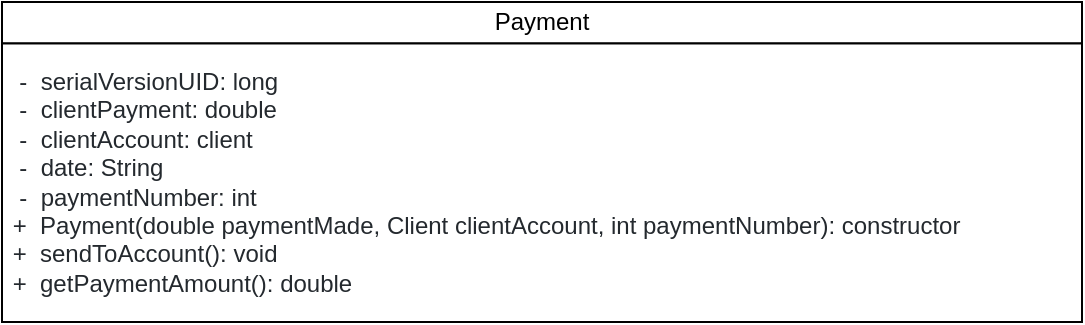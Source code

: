 <mxfile version="12.7.4" type="device"><diagram id="CLRaHryyYa0xOvTVhCor" name="Page-1"><mxGraphModel dx="706" dy="446" grid="1" gridSize="10" guides="1" tooltips="1" connect="1" arrows="1" fold="1" page="1" pageScale="1" pageWidth="850" pageHeight="1100" math="0" shadow="0"><root><mxCell id="0"/><mxCell id="1" parent="0"/><mxCell id="xvll8Nh_N9pdd9aSw5_w-8" value="-" style="group" parent="1" vertex="1" connectable="0"><mxGeometry x="140" y="70" width="540" height="160" as="geometry"/></mxCell><mxCell id="xvll8Nh_N9pdd9aSw5_w-6" value="Payment" style="text;html=1;align=center;verticalAlign=middle;whiteSpace=wrap;rounded=0;strokeColor=#000000;fillColor=#ffffff;" parent="xvll8Nh_N9pdd9aSw5_w-8" vertex="1"><mxGeometry width="540" height="20.74" as="geometry"/></mxCell><mxCell id="xvll8Nh_N9pdd9aSw5_w-7" value="&lt;span style=&quot;color: rgb(36 , 41 , 46) ; font-family: , &amp;#34;consolas&amp;#34; , &amp;#34;liberation mono&amp;#34; , &amp;#34;menlo&amp;#34; , monospace ; white-space: pre ; background-color: rgb(255 , 255 , 255)&quot;&gt;  -  &lt;/span&gt;&lt;span style=&quot;color: rgb(36 , 41 , 46) ; font-family: , &amp;#34;consolas&amp;#34; , &amp;#34;liberation mono&amp;#34; , &amp;#34;menlo&amp;#34; , monospace ; white-space: pre ; background-color: rgb(255 , 255 , 255)&quot;&gt;serialVersionUID: long&lt;/span&gt;&lt;span style=&quot;color: rgb(36 , 41 , 46) ; font-family: , &amp;#34;consolas&amp;#34; , &amp;#34;liberation mono&amp;#34; , &amp;#34;menlo&amp;#34; , monospace ; white-space: pre ; background-color: rgb(255 , 255 , 255)&quot;&gt;&lt;br&gt;  -  clientPayment: double&lt;br/&gt;  -  clientAccount: client&lt;br/&gt;  -  date: String&lt;br/&gt;  -  paymentNumber: int&lt;br/&gt; +  Payment(double paymentMade, Client clientAccount, int paymentNumber): constructor&lt;br/&gt; +  sendToAccount(): void&lt;br/&gt; +  getPaymentAmount(): double&lt;br&gt;&lt;/span&gt;" style="text;html=1;align=left;verticalAlign=middle;whiteSpace=wrap;rounded=0;strokeColor=#000000;fillColor=#ffffff;" parent="xvll8Nh_N9pdd9aSw5_w-8" vertex="1"><mxGeometry y="20.74" width="540" height="139.26" as="geometry"/></mxCell></root></mxGraphModel></diagram></mxfile>